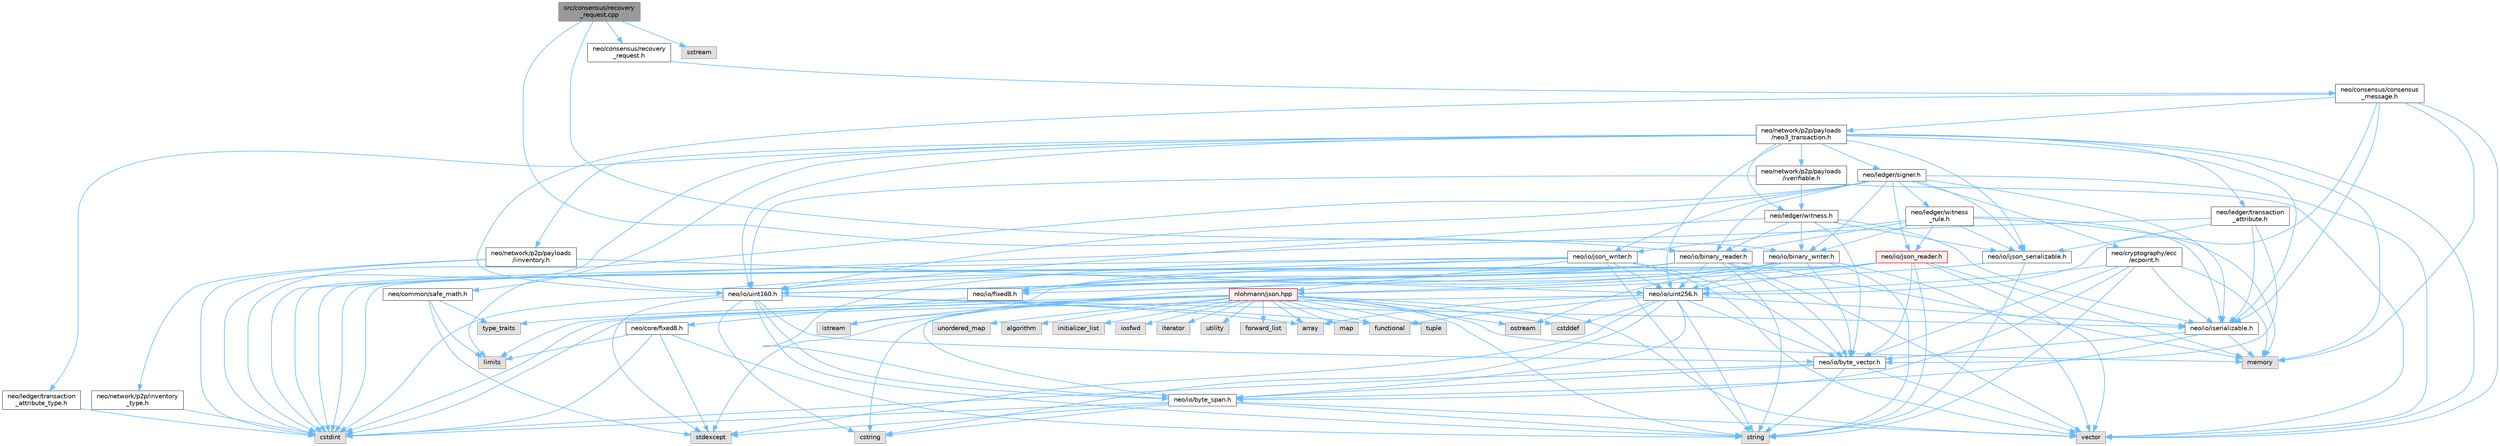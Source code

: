 digraph "src/consensus/recovery_request.cpp"
{
 // LATEX_PDF_SIZE
  bgcolor="transparent";
  edge [fontname=Helvetica,fontsize=10,labelfontname=Helvetica,labelfontsize=10];
  node [fontname=Helvetica,fontsize=10,shape=box,height=0.2,width=0.4];
  Node1 [id="Node000001",label="src/consensus/recovery\l_request.cpp",height=0.2,width=0.4,color="gray40", fillcolor="grey60", style="filled", fontcolor="black",tooltip=" "];
  Node1 -> Node2 [id="edge168_Node000001_Node000002",color="steelblue1",style="solid",tooltip=" "];
  Node2 [id="Node000002",label="neo/consensus/recovery\l_request.h",height=0.2,width=0.4,color="grey40", fillcolor="white", style="filled",URL="$recovery__request_8h.html",tooltip=" "];
  Node2 -> Node3 [id="edge169_Node000002_Node000003",color="steelblue1",style="solid",tooltip=" "];
  Node3 [id="Node000003",label="neo/consensus/consensus\l_message.h",height=0.2,width=0.4,color="grey40", fillcolor="white", style="filled",URL="$consensus__message_8h.html",tooltip=" "];
  Node3 -> Node4 [id="edge170_Node000003_Node000004",color="steelblue1",style="solid",tooltip=" "];
  Node4 [id="Node000004",label="neo/io/iserializable.h",height=0.2,width=0.4,color="grey40", fillcolor="white", style="filled",URL="$iserializable_8h.html",tooltip=" "];
  Node4 -> Node5 [id="edge171_Node000004_Node000005",color="steelblue1",style="solid",tooltip=" "];
  Node5 [id="Node000005",label="neo/io/byte_span.h",height=0.2,width=0.4,color="grey40", fillcolor="white", style="filled",URL="$io_2byte__span_8h.html",tooltip=" "];
  Node5 -> Node6 [id="edge172_Node000005_Node000006",color="steelblue1",style="solid",tooltip=" "];
  Node6 [id="Node000006",label="cstdint",height=0.2,width=0.4,color="grey60", fillcolor="#E0E0E0", style="filled",tooltip=" "];
  Node5 -> Node7 [id="edge173_Node000005_Node000007",color="steelblue1",style="solid",tooltip=" "];
  Node7 [id="Node000007",label="cstring",height=0.2,width=0.4,color="grey60", fillcolor="#E0E0E0", style="filled",tooltip=" "];
  Node5 -> Node8 [id="edge174_Node000005_Node000008",color="steelblue1",style="solid",tooltip=" "];
  Node8 [id="Node000008",label="stdexcept",height=0.2,width=0.4,color="grey60", fillcolor="#E0E0E0", style="filled",tooltip=" "];
  Node5 -> Node9 [id="edge175_Node000005_Node000009",color="steelblue1",style="solid",tooltip=" "];
  Node9 [id="Node000009",label="string",height=0.2,width=0.4,color="grey60", fillcolor="#E0E0E0", style="filled",tooltip=" "];
  Node5 -> Node10 [id="edge176_Node000005_Node000010",color="steelblue1",style="solid",tooltip=" "];
  Node10 [id="Node000010",label="vector",height=0.2,width=0.4,color="grey60", fillcolor="#E0E0E0", style="filled",tooltip=" "];
  Node4 -> Node11 [id="edge177_Node000004_Node000011",color="steelblue1",style="solid",tooltip=" "];
  Node11 [id="Node000011",label="neo/io/byte_vector.h",height=0.2,width=0.4,color="grey40", fillcolor="white", style="filled",URL="$io_2byte__vector_8h.html",tooltip=" "];
  Node11 -> Node5 [id="edge178_Node000011_Node000005",color="steelblue1",style="solid",tooltip=" "];
  Node11 -> Node6 [id="edge179_Node000011_Node000006",color="steelblue1",style="solid",tooltip=" "];
  Node11 -> Node9 [id="edge180_Node000011_Node000009",color="steelblue1",style="solid",tooltip=" "];
  Node11 -> Node10 [id="edge181_Node000011_Node000010",color="steelblue1",style="solid",tooltip=" "];
  Node4 -> Node12 [id="edge182_Node000004_Node000012",color="steelblue1",style="solid",tooltip=" "];
  Node12 [id="Node000012",label="memory",height=0.2,width=0.4,color="grey60", fillcolor="#E0E0E0", style="filled",tooltip=" "];
  Node3 -> Node13 [id="edge183_Node000003_Node000013",color="steelblue1",style="solid",tooltip=" "];
  Node13 [id="Node000013",label="neo/io/uint160.h",height=0.2,width=0.4,color="grey40", fillcolor="white", style="filled",URL="$uint160_8h.html",tooltip=" "];
  Node13 -> Node5 [id="edge184_Node000013_Node000005",color="steelblue1",style="solid",tooltip=" "];
  Node13 -> Node11 [id="edge185_Node000013_Node000011",color="steelblue1",style="solid",tooltip=" "];
  Node13 -> Node4 [id="edge186_Node000013_Node000004",color="steelblue1",style="solid",tooltip=" "];
  Node13 -> Node14 [id="edge187_Node000013_Node000014",color="steelblue1",style="solid",tooltip=" "];
  Node14 [id="Node000014",label="array",height=0.2,width=0.4,color="grey60", fillcolor="#E0E0E0", style="filled",tooltip=" "];
  Node13 -> Node6 [id="edge188_Node000013_Node000006",color="steelblue1",style="solid",tooltip=" "];
  Node13 -> Node7 [id="edge189_Node000013_Node000007",color="steelblue1",style="solid",tooltip=" "];
  Node13 -> Node15 [id="edge190_Node000013_Node000015",color="steelblue1",style="solid",tooltip=" "];
  Node15 [id="Node000015",label="functional",height=0.2,width=0.4,color="grey60", fillcolor="#E0E0E0", style="filled",tooltip=" "];
  Node13 -> Node8 [id="edge191_Node000013_Node000008",color="steelblue1",style="solid",tooltip=" "];
  Node13 -> Node9 [id="edge192_Node000013_Node000009",color="steelblue1",style="solid",tooltip=" "];
  Node3 -> Node16 [id="edge193_Node000003_Node000016",color="steelblue1",style="solid",tooltip=" "];
  Node16 [id="Node000016",label="neo/io/uint256.h",height=0.2,width=0.4,color="grey40", fillcolor="white", style="filled",URL="$uint256_8h.html",tooltip=" "];
  Node16 -> Node5 [id="edge194_Node000016_Node000005",color="steelblue1",style="solid",tooltip=" "];
  Node16 -> Node11 [id="edge195_Node000016_Node000011",color="steelblue1",style="solid",tooltip=" "];
  Node16 -> Node4 [id="edge196_Node000016_Node000004",color="steelblue1",style="solid",tooltip=" "];
  Node16 -> Node14 [id="edge197_Node000016_Node000014",color="steelblue1",style="solid",tooltip=" "];
  Node16 -> Node17 [id="edge198_Node000016_Node000017",color="steelblue1",style="solid",tooltip=" "];
  Node17 [id="Node000017",label="cstddef",height=0.2,width=0.4,color="grey60", fillcolor="#E0E0E0", style="filled",tooltip=" "];
  Node16 -> Node6 [id="edge199_Node000016_Node000006",color="steelblue1",style="solid",tooltip=" "];
  Node16 -> Node7 [id="edge200_Node000016_Node000007",color="steelblue1",style="solid",tooltip=" "];
  Node16 -> Node15 [id="edge201_Node000016_Node000015",color="steelblue1",style="solid",tooltip=" "];
  Node16 -> Node8 [id="edge202_Node000016_Node000008",color="steelblue1",style="solid",tooltip=" "];
  Node16 -> Node9 [id="edge203_Node000016_Node000009",color="steelblue1",style="solid",tooltip=" "];
  Node3 -> Node18 [id="edge204_Node000003_Node000018",color="steelblue1",style="solid",tooltip=" "];
  Node18 [id="Node000018",label="neo/network/p2p/payloads\l/neo3_transaction.h",height=0.2,width=0.4,color="grey40", fillcolor="white", style="filled",URL="$neo3__transaction_8h.html",tooltip=" "];
  Node18 -> Node19 [id="edge205_Node000018_Node000019",color="steelblue1",style="solid",tooltip=" "];
  Node19 [id="Node000019",label="neo/common/safe_math.h",height=0.2,width=0.4,color="grey40", fillcolor="white", style="filled",URL="$safe__math_8h.html",tooltip=" "];
  Node19 -> Node20 [id="edge206_Node000019_Node000020",color="steelblue1",style="solid",tooltip=" "];
  Node20 [id="Node000020",label="limits",height=0.2,width=0.4,color="grey60", fillcolor="#E0E0E0", style="filled",tooltip=" "];
  Node19 -> Node8 [id="edge207_Node000019_Node000008",color="steelblue1",style="solid",tooltip=" "];
  Node19 -> Node21 [id="edge208_Node000019_Node000021",color="steelblue1",style="solid",tooltip=" "];
  Node21 [id="Node000021",label="type_traits",height=0.2,width=0.4,color="grey60", fillcolor="#E0E0E0", style="filled",tooltip=" "];
  Node18 -> Node22 [id="edge209_Node000018_Node000022",color="steelblue1",style="solid",tooltip=" "];
  Node22 [id="Node000022",label="neo/io/ijson_serializable.h",height=0.2,width=0.4,color="grey40", fillcolor="white", style="filled",URL="$ijson__serializable_8h.html",tooltip=" "];
  Node22 -> Node23 [id="edge210_Node000022_Node000023",color="steelblue1",style="solid",tooltip=" "];
  Node23 [id="Node000023",label="nlohmann/json.hpp",height=0.2,width=0.4,color="red", fillcolor="#FFF0F0", style="filled",URL="$json_8hpp.html",tooltip=" "];
  Node23 -> Node24 [id="edge211_Node000023_Node000024",color="steelblue1",style="solid",tooltip=" "];
  Node24 [id="Node000024",label="algorithm",height=0.2,width=0.4,color="grey60", fillcolor="#E0E0E0", style="filled",tooltip=" "];
  Node23 -> Node17 [id="edge212_Node000023_Node000017",color="steelblue1",style="solid",tooltip=" "];
  Node23 -> Node15 [id="edge213_Node000023_Node000015",color="steelblue1",style="solid",tooltip=" "];
  Node23 -> Node25 [id="edge214_Node000023_Node000025",color="steelblue1",style="solid",tooltip=" "];
  Node25 [id="Node000025",label="initializer_list",height=0.2,width=0.4,color="grey60", fillcolor="#E0E0E0", style="filled",tooltip=" "];
  Node23 -> Node26 [id="edge215_Node000023_Node000026",color="steelblue1",style="solid",tooltip=" "];
  Node26 [id="Node000026",label="iosfwd",height=0.2,width=0.4,color="grey60", fillcolor="#E0E0E0", style="filled",tooltip=" "];
  Node23 -> Node27 [id="edge216_Node000023_Node000027",color="steelblue1",style="solid",tooltip=" "];
  Node27 [id="Node000027",label="iterator",height=0.2,width=0.4,color="grey60", fillcolor="#E0E0E0", style="filled",tooltip=" "];
  Node23 -> Node12 [id="edge217_Node000023_Node000012",color="steelblue1",style="solid",tooltip=" "];
  Node23 -> Node9 [id="edge218_Node000023_Node000009",color="steelblue1",style="solid",tooltip=" "];
  Node23 -> Node28 [id="edge219_Node000023_Node000028",color="steelblue1",style="solid",tooltip=" "];
  Node28 [id="Node000028",label="utility",height=0.2,width=0.4,color="grey60", fillcolor="#E0E0E0", style="filled",tooltip=" "];
  Node23 -> Node10 [id="edge220_Node000023_Node000010",color="steelblue1",style="solid",tooltip=" "];
  Node23 -> Node14 [id="edge221_Node000023_Node000014",color="steelblue1",style="solid",tooltip=" "];
  Node23 -> Node29 [id="edge222_Node000023_Node000029",color="steelblue1",style="solid",tooltip=" "];
  Node29 [id="Node000029",label="forward_list",height=0.2,width=0.4,color="grey60", fillcolor="#E0E0E0", style="filled",tooltip=" "];
  Node23 -> Node30 [id="edge223_Node000023_Node000030",color="steelblue1",style="solid",tooltip=" "];
  Node30 [id="Node000030",label="map",height=0.2,width=0.4,color="grey60", fillcolor="#E0E0E0", style="filled",tooltip=" "];
  Node23 -> Node31 [id="edge224_Node000023_Node000031",color="steelblue1",style="solid",tooltip=" "];
  Node31 [id="Node000031",label="tuple",height=0.2,width=0.4,color="grey60", fillcolor="#E0E0E0", style="filled",tooltip=" "];
  Node23 -> Node21 [id="edge225_Node000023_Node000021",color="steelblue1",style="solid",tooltip=" "];
  Node23 -> Node32 [id="edge226_Node000023_Node000032",color="steelblue1",style="solid",tooltip=" "];
  Node32 [id="Node000032",label="unordered_map",height=0.2,width=0.4,color="grey60", fillcolor="#E0E0E0", style="filled",tooltip=" "];
  Node23 -> Node8 [id="edge227_Node000023_Node000008",color="steelblue1",style="solid",tooltip=" "];
  Node23 -> Node6 [id="edge228_Node000023_Node000006",color="steelblue1",style="solid",tooltip=" "];
  Node23 -> Node20 [id="edge229_Node000023_Node000020",color="steelblue1",style="solid",tooltip=" "];
  Node23 -> Node7 [id="edge230_Node000023_Node000007",color="steelblue1",style="solid",tooltip=" "];
  Node23 -> Node40 [id="edge231_Node000023_Node000040",color="steelblue1",style="solid",tooltip=" "];
  Node40 [id="Node000040",label="istream",height=0.2,width=0.4,color="grey60", fillcolor="#E0E0E0", style="filled",tooltip=" "];
  Node23 -> Node45 [id="edge232_Node000023_Node000045",color="steelblue1",style="solid",tooltip=" "];
  Node45 [id="Node000045",label="ostream",height=0.2,width=0.4,color="grey60", fillcolor="#E0E0E0", style="filled",tooltip=" "];
  Node22 -> Node9 [id="edge233_Node000022_Node000009",color="steelblue1",style="solid",tooltip=" "];
  Node18 -> Node4 [id="edge234_Node000018_Node000004",color="steelblue1",style="solid",tooltip=" "];
  Node18 -> Node13 [id="edge235_Node000018_Node000013",color="steelblue1",style="solid",tooltip=" "];
  Node18 -> Node16 [id="edge236_Node000018_Node000016",color="steelblue1",style="solid",tooltip=" "];
  Node18 -> Node47 [id="edge237_Node000018_Node000047",color="steelblue1",style="solid",tooltip=" "];
  Node47 [id="Node000047",label="neo/ledger/signer.h",height=0.2,width=0.4,color="grey40", fillcolor="white", style="filled",URL="$signer_8h.html",tooltip=" "];
  Node47 -> Node48 [id="edge238_Node000047_Node000048",color="steelblue1",style="solid",tooltip=" "];
  Node48 [id="Node000048",label="neo/cryptography/ecc\l/ecpoint.h",height=0.2,width=0.4,color="grey40", fillcolor="white", style="filled",URL="$ecpoint_8h.html",tooltip=" "];
  Node48 -> Node5 [id="edge239_Node000048_Node000005",color="steelblue1",style="solid",tooltip=" "];
  Node48 -> Node11 [id="edge240_Node000048_Node000011",color="steelblue1",style="solid",tooltip=" "];
  Node48 -> Node4 [id="edge241_Node000048_Node000004",color="steelblue1",style="solid",tooltip=" "];
  Node48 -> Node16 [id="edge242_Node000048_Node000016",color="steelblue1",style="solid",tooltip=" "];
  Node48 -> Node12 [id="edge243_Node000048_Node000012",color="steelblue1",style="solid",tooltip=" "];
  Node48 -> Node9 [id="edge244_Node000048_Node000009",color="steelblue1",style="solid",tooltip=" "];
  Node47 -> Node49 [id="edge245_Node000047_Node000049",color="steelblue1",style="solid",tooltip=" "];
  Node49 [id="Node000049",label="neo/io/binary_reader.h",height=0.2,width=0.4,color="grey40", fillcolor="white", style="filled",URL="$binary__reader_8h.html",tooltip=" "];
  Node49 -> Node11 [id="edge246_Node000049_Node000011",color="steelblue1",style="solid",tooltip=" "];
  Node49 -> Node50 [id="edge247_Node000049_Node000050",color="steelblue1",style="solid",tooltip=" "];
  Node50 [id="Node000050",label="neo/io/fixed8.h",height=0.2,width=0.4,color="grey40", fillcolor="white", style="filled",URL="$io_2fixed8_8h.html",tooltip=" "];
  Node50 -> Node51 [id="edge248_Node000050_Node000051",color="steelblue1",style="solid",tooltip=" "];
  Node51 [id="Node000051",label="neo/core/fixed8.h",height=0.2,width=0.4,color="grey40", fillcolor="white", style="filled",URL="$core_2fixed8_8h.html",tooltip=" "];
  Node51 -> Node6 [id="edge249_Node000051_Node000006",color="steelblue1",style="solid",tooltip=" "];
  Node51 -> Node20 [id="edge250_Node000051_Node000020",color="steelblue1",style="solid",tooltip=" "];
  Node51 -> Node8 [id="edge251_Node000051_Node000008",color="steelblue1",style="solid",tooltip=" "];
  Node51 -> Node9 [id="edge252_Node000051_Node000009",color="steelblue1",style="solid",tooltip=" "];
  Node49 -> Node13 [id="edge253_Node000049_Node000013",color="steelblue1",style="solid",tooltip=" "];
  Node49 -> Node16 [id="edge254_Node000049_Node000016",color="steelblue1",style="solid",tooltip=" "];
  Node49 -> Node6 [id="edge255_Node000049_Node000006",color="steelblue1",style="solid",tooltip=" "];
  Node49 -> Node40 [id="edge256_Node000049_Node000040",color="steelblue1",style="solid",tooltip=" "];
  Node49 -> Node20 [id="edge257_Node000049_Node000020",color="steelblue1",style="solid",tooltip=" "];
  Node49 -> Node12 [id="edge258_Node000049_Node000012",color="steelblue1",style="solid",tooltip=" "];
  Node49 -> Node9 [id="edge259_Node000049_Node000009",color="steelblue1",style="solid",tooltip=" "];
  Node49 -> Node10 [id="edge260_Node000049_Node000010",color="steelblue1",style="solid",tooltip=" "];
  Node47 -> Node52 [id="edge261_Node000047_Node000052",color="steelblue1",style="solid",tooltip=" "];
  Node52 [id="Node000052",label="neo/io/binary_writer.h",height=0.2,width=0.4,color="grey40", fillcolor="white", style="filled",URL="$binary__writer_8h.html",tooltip=" "];
  Node52 -> Node5 [id="edge262_Node000052_Node000005",color="steelblue1",style="solid",tooltip=" "];
  Node52 -> Node11 [id="edge263_Node000052_Node000011",color="steelblue1",style="solid",tooltip=" "];
  Node52 -> Node50 [id="edge264_Node000052_Node000050",color="steelblue1",style="solid",tooltip=" "];
  Node52 -> Node13 [id="edge265_Node000052_Node000013",color="steelblue1",style="solid",tooltip=" "];
  Node52 -> Node16 [id="edge266_Node000052_Node000016",color="steelblue1",style="solid",tooltip=" "];
  Node52 -> Node6 [id="edge267_Node000052_Node000006",color="steelblue1",style="solid",tooltip=" "];
  Node52 -> Node45 [id="edge268_Node000052_Node000045",color="steelblue1",style="solid",tooltip=" "];
  Node52 -> Node9 [id="edge269_Node000052_Node000009",color="steelblue1",style="solid",tooltip=" "];
  Node52 -> Node10 [id="edge270_Node000052_Node000010",color="steelblue1",style="solid",tooltip=" "];
  Node47 -> Node22 [id="edge271_Node000047_Node000022",color="steelblue1",style="solid",tooltip=" "];
  Node47 -> Node4 [id="edge272_Node000047_Node000004",color="steelblue1",style="solid",tooltip=" "];
  Node47 -> Node53 [id="edge273_Node000047_Node000053",color="steelblue1",style="solid",tooltip=" "];
  Node53 [id="Node000053",label="neo/io/json_reader.h",height=0.2,width=0.4,color="red", fillcolor="#FFF0F0", style="filled",URL="$json__reader_8h.html",tooltip=" "];
  Node53 -> Node11 [id="edge274_Node000053_Node000011",color="steelblue1",style="solid",tooltip=" "];
  Node53 -> Node50 [id="edge275_Node000053_Node000050",color="steelblue1",style="solid",tooltip=" "];
  Node53 -> Node13 [id="edge276_Node000053_Node000013",color="steelblue1",style="solid",tooltip=" "];
  Node53 -> Node16 [id="edge277_Node000053_Node000016",color="steelblue1",style="solid",tooltip=" "];
  Node53 -> Node6 [id="edge278_Node000053_Node000006",color="steelblue1",style="solid",tooltip=" "];
  Node53 -> Node12 [id="edge279_Node000053_Node000012",color="steelblue1",style="solid",tooltip=" "];
  Node53 -> Node23 [id="edge280_Node000053_Node000023",color="steelblue1",style="solid",tooltip=" "];
  Node53 -> Node9 [id="edge281_Node000053_Node000009",color="steelblue1",style="solid",tooltip=" "];
  Node53 -> Node10 [id="edge282_Node000053_Node000010",color="steelblue1",style="solid",tooltip=" "];
  Node47 -> Node55 [id="edge283_Node000047_Node000055",color="steelblue1",style="solid",tooltip=" "];
  Node55 [id="Node000055",label="neo/io/json_writer.h",height=0.2,width=0.4,color="grey40", fillcolor="white", style="filled",URL="$json__writer_8h.html",tooltip=" "];
  Node55 -> Node5 [id="edge284_Node000055_Node000005",color="steelblue1",style="solid",tooltip=" "];
  Node55 -> Node11 [id="edge285_Node000055_Node000011",color="steelblue1",style="solid",tooltip=" "];
  Node55 -> Node50 [id="edge286_Node000055_Node000050",color="steelblue1",style="solid",tooltip=" "];
  Node55 -> Node13 [id="edge287_Node000055_Node000013",color="steelblue1",style="solid",tooltip=" "];
  Node55 -> Node16 [id="edge288_Node000055_Node000016",color="steelblue1",style="solid",tooltip=" "];
  Node55 -> Node6 [id="edge289_Node000055_Node000006",color="steelblue1",style="solid",tooltip=" "];
  Node55 -> Node23 [id="edge290_Node000055_Node000023",color="steelblue1",style="solid",tooltip=" "];
  Node55 -> Node9 [id="edge291_Node000055_Node000009",color="steelblue1",style="solid",tooltip=" "];
  Node55 -> Node10 [id="edge292_Node000055_Node000010",color="steelblue1",style="solid",tooltip=" "];
  Node47 -> Node13 [id="edge293_Node000047_Node000013",color="steelblue1",style="solid",tooltip=" "];
  Node47 -> Node56 [id="edge294_Node000047_Node000056",color="steelblue1",style="solid",tooltip=" "];
  Node56 [id="Node000056",label="neo/ledger/witness\l_rule.h",height=0.2,width=0.4,color="grey40", fillcolor="white", style="filled",URL="$witness__rule_8h.html",tooltip=" "];
  Node56 -> Node49 [id="edge295_Node000056_Node000049",color="steelblue1",style="solid",tooltip=" "];
  Node56 -> Node52 [id="edge296_Node000056_Node000052",color="steelblue1",style="solid",tooltip=" "];
  Node56 -> Node22 [id="edge297_Node000056_Node000022",color="steelblue1",style="solid",tooltip=" "];
  Node56 -> Node4 [id="edge298_Node000056_Node000004",color="steelblue1",style="solid",tooltip=" "];
  Node56 -> Node53 [id="edge299_Node000056_Node000053",color="steelblue1",style="solid",tooltip=" "];
  Node56 -> Node55 [id="edge300_Node000056_Node000055",color="steelblue1",style="solid",tooltip=" "];
  Node56 -> Node12 [id="edge301_Node000056_Node000012",color="steelblue1",style="solid",tooltip=" "];
  Node47 -> Node6 [id="edge302_Node000047_Node000006",color="steelblue1",style="solid",tooltip=" "];
  Node47 -> Node10 [id="edge303_Node000047_Node000010",color="steelblue1",style="solid",tooltip=" "];
  Node18 -> Node57 [id="edge304_Node000018_Node000057",color="steelblue1",style="solid",tooltip=" "];
  Node57 [id="Node000057",label="neo/ledger/transaction\l_attribute.h",height=0.2,width=0.4,color="grey40", fillcolor="white", style="filled",URL="$transaction__attribute_8h.html",tooltip=" "];
  Node57 -> Node11 [id="edge305_Node000057_Node000011",color="steelblue1",style="solid",tooltip=" "];
  Node57 -> Node22 [id="edge306_Node000057_Node000022",color="steelblue1",style="solid",tooltip=" "];
  Node57 -> Node4 [id="edge307_Node000057_Node000004",color="steelblue1",style="solid",tooltip=" "];
  Node57 -> Node6 [id="edge308_Node000057_Node000006",color="steelblue1",style="solid",tooltip=" "];
  Node18 -> Node58 [id="edge309_Node000018_Node000058",color="steelblue1",style="solid",tooltip=" "];
  Node58 [id="Node000058",label="neo/ledger/transaction\l_attribute_type.h",height=0.2,width=0.4,color="grey40", fillcolor="white", style="filled",URL="$transaction__attribute__type_8h.html",tooltip=" "];
  Node58 -> Node6 [id="edge310_Node000058_Node000006",color="steelblue1",style="solid",tooltip=" "];
  Node18 -> Node59 [id="edge311_Node000018_Node000059",color="steelblue1",style="solid",tooltip=" "];
  Node59 [id="Node000059",label="neo/ledger/witness.h",height=0.2,width=0.4,color="grey40", fillcolor="white", style="filled",URL="$ledger_2witness_8h.html",tooltip=" "];
  Node59 -> Node49 [id="edge312_Node000059_Node000049",color="steelblue1",style="solid",tooltip=" "];
  Node59 -> Node52 [id="edge313_Node000059_Node000052",color="steelblue1",style="solid",tooltip=" "];
  Node59 -> Node11 [id="edge314_Node000059_Node000011",color="steelblue1",style="solid",tooltip=" "];
  Node59 -> Node22 [id="edge315_Node000059_Node000022",color="steelblue1",style="solid",tooltip=" "];
  Node59 -> Node4 [id="edge316_Node000059_Node000004",color="steelblue1",style="solid",tooltip=" "];
  Node59 -> Node13 [id="edge317_Node000059_Node000013",color="steelblue1",style="solid",tooltip=" "];
  Node18 -> Node60 [id="edge318_Node000018_Node000060",color="steelblue1",style="solid",tooltip=" "];
  Node60 [id="Node000060",label="neo/network/p2p/payloads\l/iinventory.h",height=0.2,width=0.4,color="grey40", fillcolor="white", style="filled",URL="$payloads_2iinventory_8h.html",tooltip=" "];
  Node60 -> Node16 [id="edge319_Node000060_Node000016",color="steelblue1",style="solid",tooltip=" "];
  Node60 -> Node61 [id="edge320_Node000060_Node000061",color="steelblue1",style="solid",tooltip=" "];
  Node61 [id="Node000061",label="neo/network/p2p/inventory\l_type.h",height=0.2,width=0.4,color="grey40", fillcolor="white", style="filled",URL="$p2p_2inventory__type_8h.html",tooltip=" "];
  Node61 -> Node6 [id="edge321_Node000061_Node000006",color="steelblue1",style="solid",tooltip=" "];
  Node60 -> Node6 [id="edge322_Node000060_Node000006",color="steelblue1",style="solid",tooltip=" "];
  Node18 -> Node62 [id="edge323_Node000018_Node000062",color="steelblue1",style="solid",tooltip=" "];
  Node62 [id="Node000062",label="neo/network/p2p/payloads\l/iverifiable.h",height=0.2,width=0.4,color="grey40", fillcolor="white", style="filled",URL="$iverifiable_8h.html",tooltip=" "];
  Node62 -> Node13 [id="edge324_Node000062_Node000013",color="steelblue1",style="solid",tooltip=" "];
  Node62 -> Node59 [id="edge325_Node000062_Node000059",color="steelblue1",style="solid",tooltip=" "];
  Node62 -> Node10 [id="edge326_Node000062_Node000010",color="steelblue1",style="solid",tooltip=" "];
  Node18 -> Node6 [id="edge327_Node000018_Node000006",color="steelblue1",style="solid",tooltip=" "];
  Node18 -> Node12 [id="edge328_Node000018_Node000012",color="steelblue1",style="solid",tooltip=" "];
  Node18 -> Node10 [id="edge329_Node000018_Node000010",color="steelblue1",style="solid",tooltip=" "];
  Node3 -> Node12 [id="edge330_Node000003_Node000012",color="steelblue1",style="solid",tooltip=" "];
  Node3 -> Node10 [id="edge331_Node000003_Node000010",color="steelblue1",style="solid",tooltip=" "];
  Node1 -> Node49 [id="edge332_Node000001_Node000049",color="steelblue1",style="solid",tooltip=" "];
  Node1 -> Node52 [id="edge333_Node000001_Node000052",color="steelblue1",style="solid",tooltip=" "];
  Node1 -> Node63 [id="edge334_Node000001_Node000063",color="steelblue1",style="solid",tooltip=" "];
  Node63 [id="Node000063",label="sstream",height=0.2,width=0.4,color="grey60", fillcolor="#E0E0E0", style="filled",tooltip=" "];
}
